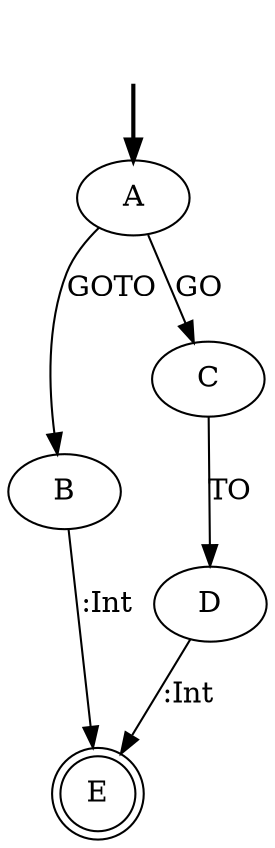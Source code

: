 digraph {
	fake [style=invisible]
	D
	B
	C
	E [shape=doublecircle]
	A [root=true]
	fake -> A [style=bold]
	A -> B [label=GOTO]
	A -> C [label=GO]
	B -> E [label=":Int"]
	C -> D [label=TO]
	D -> E [label=":Int"]
}
